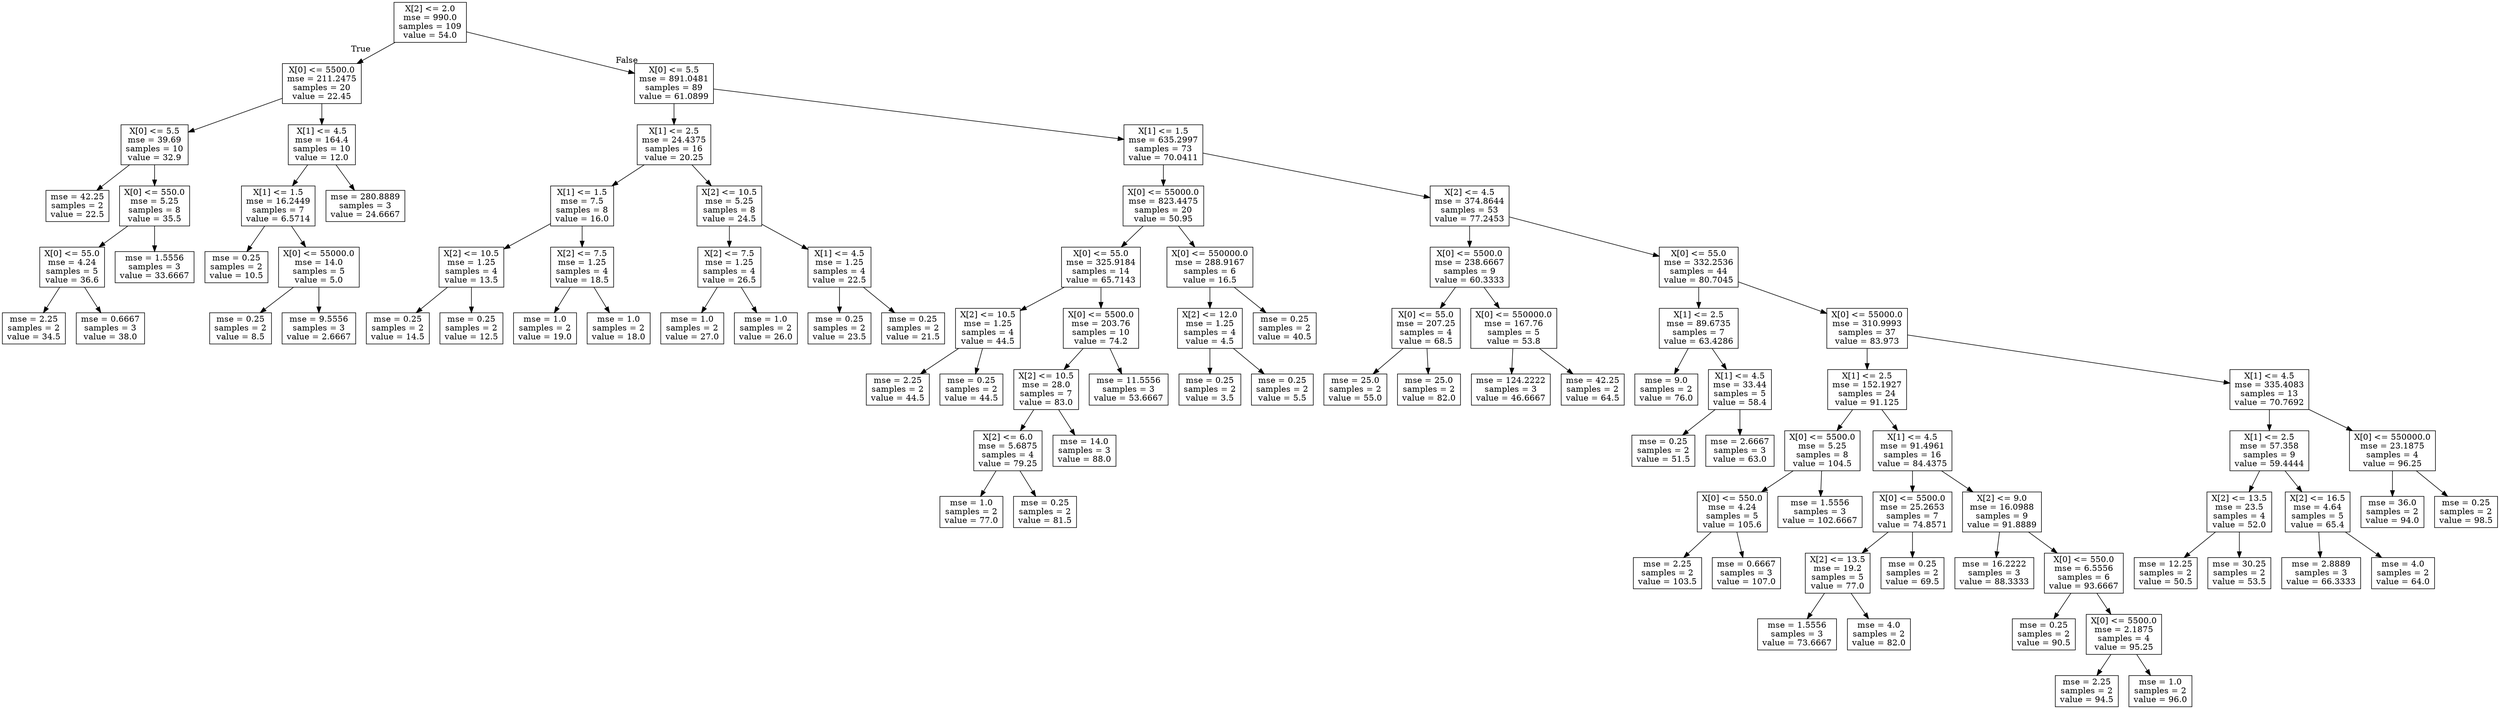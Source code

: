 digraph Tree {
node [shape=box] ;
0 [label="X[2] <= 2.0\nmse = 990.0\nsamples = 109\nvalue = 54.0"] ;
1 [label="X[0] <= 5500.0\nmse = 211.2475\nsamples = 20\nvalue = 22.45"] ;
0 -> 1 [labeldistance=2.5, labelangle=45, headlabel="True"] ;
2 [label="X[0] <= 5.5\nmse = 39.69\nsamples = 10\nvalue = 32.9"] ;
1 -> 2 ;
3 [label="mse = 42.25\nsamples = 2\nvalue = 22.5"] ;
2 -> 3 ;
4 [label="X[0] <= 550.0\nmse = 5.25\nsamples = 8\nvalue = 35.5"] ;
2 -> 4 ;
5 [label="X[0] <= 55.0\nmse = 4.24\nsamples = 5\nvalue = 36.6"] ;
4 -> 5 ;
6 [label="mse = 2.25\nsamples = 2\nvalue = 34.5"] ;
5 -> 6 ;
7 [label="mse = 0.6667\nsamples = 3\nvalue = 38.0"] ;
5 -> 7 ;
8 [label="mse = 1.5556\nsamples = 3\nvalue = 33.6667"] ;
4 -> 8 ;
9 [label="X[1] <= 4.5\nmse = 164.4\nsamples = 10\nvalue = 12.0"] ;
1 -> 9 ;
10 [label="X[1] <= 1.5\nmse = 16.2449\nsamples = 7\nvalue = 6.5714"] ;
9 -> 10 ;
11 [label="mse = 0.25\nsamples = 2\nvalue = 10.5"] ;
10 -> 11 ;
12 [label="X[0] <= 55000.0\nmse = 14.0\nsamples = 5\nvalue = 5.0"] ;
10 -> 12 ;
13 [label="mse = 0.25\nsamples = 2\nvalue = 8.5"] ;
12 -> 13 ;
14 [label="mse = 9.5556\nsamples = 3\nvalue = 2.6667"] ;
12 -> 14 ;
15 [label="mse = 280.8889\nsamples = 3\nvalue = 24.6667"] ;
9 -> 15 ;
16 [label="X[0] <= 5.5\nmse = 891.0481\nsamples = 89\nvalue = 61.0899"] ;
0 -> 16 [labeldistance=2.5, labelangle=-45, headlabel="False"] ;
17 [label="X[1] <= 2.5\nmse = 24.4375\nsamples = 16\nvalue = 20.25"] ;
16 -> 17 ;
18 [label="X[1] <= 1.5\nmse = 7.5\nsamples = 8\nvalue = 16.0"] ;
17 -> 18 ;
19 [label="X[2] <= 10.5\nmse = 1.25\nsamples = 4\nvalue = 13.5"] ;
18 -> 19 ;
20 [label="mse = 0.25\nsamples = 2\nvalue = 14.5"] ;
19 -> 20 ;
21 [label="mse = 0.25\nsamples = 2\nvalue = 12.5"] ;
19 -> 21 ;
22 [label="X[2] <= 7.5\nmse = 1.25\nsamples = 4\nvalue = 18.5"] ;
18 -> 22 ;
23 [label="mse = 1.0\nsamples = 2\nvalue = 19.0"] ;
22 -> 23 ;
24 [label="mse = 1.0\nsamples = 2\nvalue = 18.0"] ;
22 -> 24 ;
25 [label="X[2] <= 10.5\nmse = 5.25\nsamples = 8\nvalue = 24.5"] ;
17 -> 25 ;
26 [label="X[2] <= 7.5\nmse = 1.25\nsamples = 4\nvalue = 26.5"] ;
25 -> 26 ;
27 [label="mse = 1.0\nsamples = 2\nvalue = 27.0"] ;
26 -> 27 ;
28 [label="mse = 1.0\nsamples = 2\nvalue = 26.0"] ;
26 -> 28 ;
29 [label="X[1] <= 4.5\nmse = 1.25\nsamples = 4\nvalue = 22.5"] ;
25 -> 29 ;
30 [label="mse = 0.25\nsamples = 2\nvalue = 23.5"] ;
29 -> 30 ;
31 [label="mse = 0.25\nsamples = 2\nvalue = 21.5"] ;
29 -> 31 ;
32 [label="X[1] <= 1.5\nmse = 635.2997\nsamples = 73\nvalue = 70.0411"] ;
16 -> 32 ;
33 [label="X[0] <= 55000.0\nmse = 823.4475\nsamples = 20\nvalue = 50.95"] ;
32 -> 33 ;
34 [label="X[0] <= 55.0\nmse = 325.9184\nsamples = 14\nvalue = 65.7143"] ;
33 -> 34 ;
35 [label="X[2] <= 10.5\nmse = 1.25\nsamples = 4\nvalue = 44.5"] ;
34 -> 35 ;
36 [label="mse = 2.25\nsamples = 2\nvalue = 44.5"] ;
35 -> 36 ;
37 [label="mse = 0.25\nsamples = 2\nvalue = 44.5"] ;
35 -> 37 ;
38 [label="X[0] <= 5500.0\nmse = 203.76\nsamples = 10\nvalue = 74.2"] ;
34 -> 38 ;
39 [label="X[2] <= 10.5\nmse = 28.0\nsamples = 7\nvalue = 83.0"] ;
38 -> 39 ;
40 [label="X[2] <= 6.0\nmse = 5.6875\nsamples = 4\nvalue = 79.25"] ;
39 -> 40 ;
41 [label="mse = 1.0\nsamples = 2\nvalue = 77.0"] ;
40 -> 41 ;
42 [label="mse = 0.25\nsamples = 2\nvalue = 81.5"] ;
40 -> 42 ;
43 [label="mse = 14.0\nsamples = 3\nvalue = 88.0"] ;
39 -> 43 ;
44 [label="mse = 11.5556\nsamples = 3\nvalue = 53.6667"] ;
38 -> 44 ;
45 [label="X[0] <= 550000.0\nmse = 288.9167\nsamples = 6\nvalue = 16.5"] ;
33 -> 45 ;
46 [label="X[2] <= 12.0\nmse = 1.25\nsamples = 4\nvalue = 4.5"] ;
45 -> 46 ;
47 [label="mse = 0.25\nsamples = 2\nvalue = 3.5"] ;
46 -> 47 ;
48 [label="mse = 0.25\nsamples = 2\nvalue = 5.5"] ;
46 -> 48 ;
49 [label="mse = 0.25\nsamples = 2\nvalue = 40.5"] ;
45 -> 49 ;
50 [label="X[2] <= 4.5\nmse = 374.8644\nsamples = 53\nvalue = 77.2453"] ;
32 -> 50 ;
51 [label="X[0] <= 5500.0\nmse = 238.6667\nsamples = 9\nvalue = 60.3333"] ;
50 -> 51 ;
52 [label="X[0] <= 55.0\nmse = 207.25\nsamples = 4\nvalue = 68.5"] ;
51 -> 52 ;
53 [label="mse = 25.0\nsamples = 2\nvalue = 55.0"] ;
52 -> 53 ;
54 [label="mse = 25.0\nsamples = 2\nvalue = 82.0"] ;
52 -> 54 ;
55 [label="X[0] <= 550000.0\nmse = 167.76\nsamples = 5\nvalue = 53.8"] ;
51 -> 55 ;
56 [label="mse = 124.2222\nsamples = 3\nvalue = 46.6667"] ;
55 -> 56 ;
57 [label="mse = 42.25\nsamples = 2\nvalue = 64.5"] ;
55 -> 57 ;
58 [label="X[0] <= 55.0\nmse = 332.2536\nsamples = 44\nvalue = 80.7045"] ;
50 -> 58 ;
59 [label="X[1] <= 2.5\nmse = 89.6735\nsamples = 7\nvalue = 63.4286"] ;
58 -> 59 ;
60 [label="mse = 9.0\nsamples = 2\nvalue = 76.0"] ;
59 -> 60 ;
61 [label="X[1] <= 4.5\nmse = 33.44\nsamples = 5\nvalue = 58.4"] ;
59 -> 61 ;
62 [label="mse = 0.25\nsamples = 2\nvalue = 51.5"] ;
61 -> 62 ;
63 [label="mse = 2.6667\nsamples = 3\nvalue = 63.0"] ;
61 -> 63 ;
64 [label="X[0] <= 55000.0\nmse = 310.9993\nsamples = 37\nvalue = 83.973"] ;
58 -> 64 ;
65 [label="X[1] <= 2.5\nmse = 152.1927\nsamples = 24\nvalue = 91.125"] ;
64 -> 65 ;
66 [label="X[0] <= 5500.0\nmse = 5.25\nsamples = 8\nvalue = 104.5"] ;
65 -> 66 ;
67 [label="X[0] <= 550.0\nmse = 4.24\nsamples = 5\nvalue = 105.6"] ;
66 -> 67 ;
68 [label="mse = 2.25\nsamples = 2\nvalue = 103.5"] ;
67 -> 68 ;
69 [label="mse = 0.6667\nsamples = 3\nvalue = 107.0"] ;
67 -> 69 ;
70 [label="mse = 1.5556\nsamples = 3\nvalue = 102.6667"] ;
66 -> 70 ;
71 [label="X[1] <= 4.5\nmse = 91.4961\nsamples = 16\nvalue = 84.4375"] ;
65 -> 71 ;
72 [label="X[0] <= 5500.0\nmse = 25.2653\nsamples = 7\nvalue = 74.8571"] ;
71 -> 72 ;
73 [label="X[2] <= 13.5\nmse = 19.2\nsamples = 5\nvalue = 77.0"] ;
72 -> 73 ;
74 [label="mse = 1.5556\nsamples = 3\nvalue = 73.6667"] ;
73 -> 74 ;
75 [label="mse = 4.0\nsamples = 2\nvalue = 82.0"] ;
73 -> 75 ;
76 [label="mse = 0.25\nsamples = 2\nvalue = 69.5"] ;
72 -> 76 ;
77 [label="X[2] <= 9.0\nmse = 16.0988\nsamples = 9\nvalue = 91.8889"] ;
71 -> 77 ;
78 [label="mse = 16.2222\nsamples = 3\nvalue = 88.3333"] ;
77 -> 78 ;
79 [label="X[0] <= 550.0\nmse = 6.5556\nsamples = 6\nvalue = 93.6667"] ;
77 -> 79 ;
80 [label="mse = 0.25\nsamples = 2\nvalue = 90.5"] ;
79 -> 80 ;
81 [label="X[0] <= 5500.0\nmse = 2.1875\nsamples = 4\nvalue = 95.25"] ;
79 -> 81 ;
82 [label="mse = 2.25\nsamples = 2\nvalue = 94.5"] ;
81 -> 82 ;
83 [label="mse = 1.0\nsamples = 2\nvalue = 96.0"] ;
81 -> 83 ;
84 [label="X[1] <= 4.5\nmse = 335.4083\nsamples = 13\nvalue = 70.7692"] ;
64 -> 84 ;
85 [label="X[1] <= 2.5\nmse = 57.358\nsamples = 9\nvalue = 59.4444"] ;
84 -> 85 ;
86 [label="X[2] <= 13.5\nmse = 23.5\nsamples = 4\nvalue = 52.0"] ;
85 -> 86 ;
87 [label="mse = 12.25\nsamples = 2\nvalue = 50.5"] ;
86 -> 87 ;
88 [label="mse = 30.25\nsamples = 2\nvalue = 53.5"] ;
86 -> 88 ;
89 [label="X[2] <= 16.5\nmse = 4.64\nsamples = 5\nvalue = 65.4"] ;
85 -> 89 ;
90 [label="mse = 2.8889\nsamples = 3\nvalue = 66.3333"] ;
89 -> 90 ;
91 [label="mse = 4.0\nsamples = 2\nvalue = 64.0"] ;
89 -> 91 ;
92 [label="X[0] <= 550000.0\nmse = 23.1875\nsamples = 4\nvalue = 96.25"] ;
84 -> 92 ;
93 [label="mse = 36.0\nsamples = 2\nvalue = 94.0"] ;
92 -> 93 ;
94 [label="mse = 0.25\nsamples = 2\nvalue = 98.5"] ;
92 -> 94 ;
}